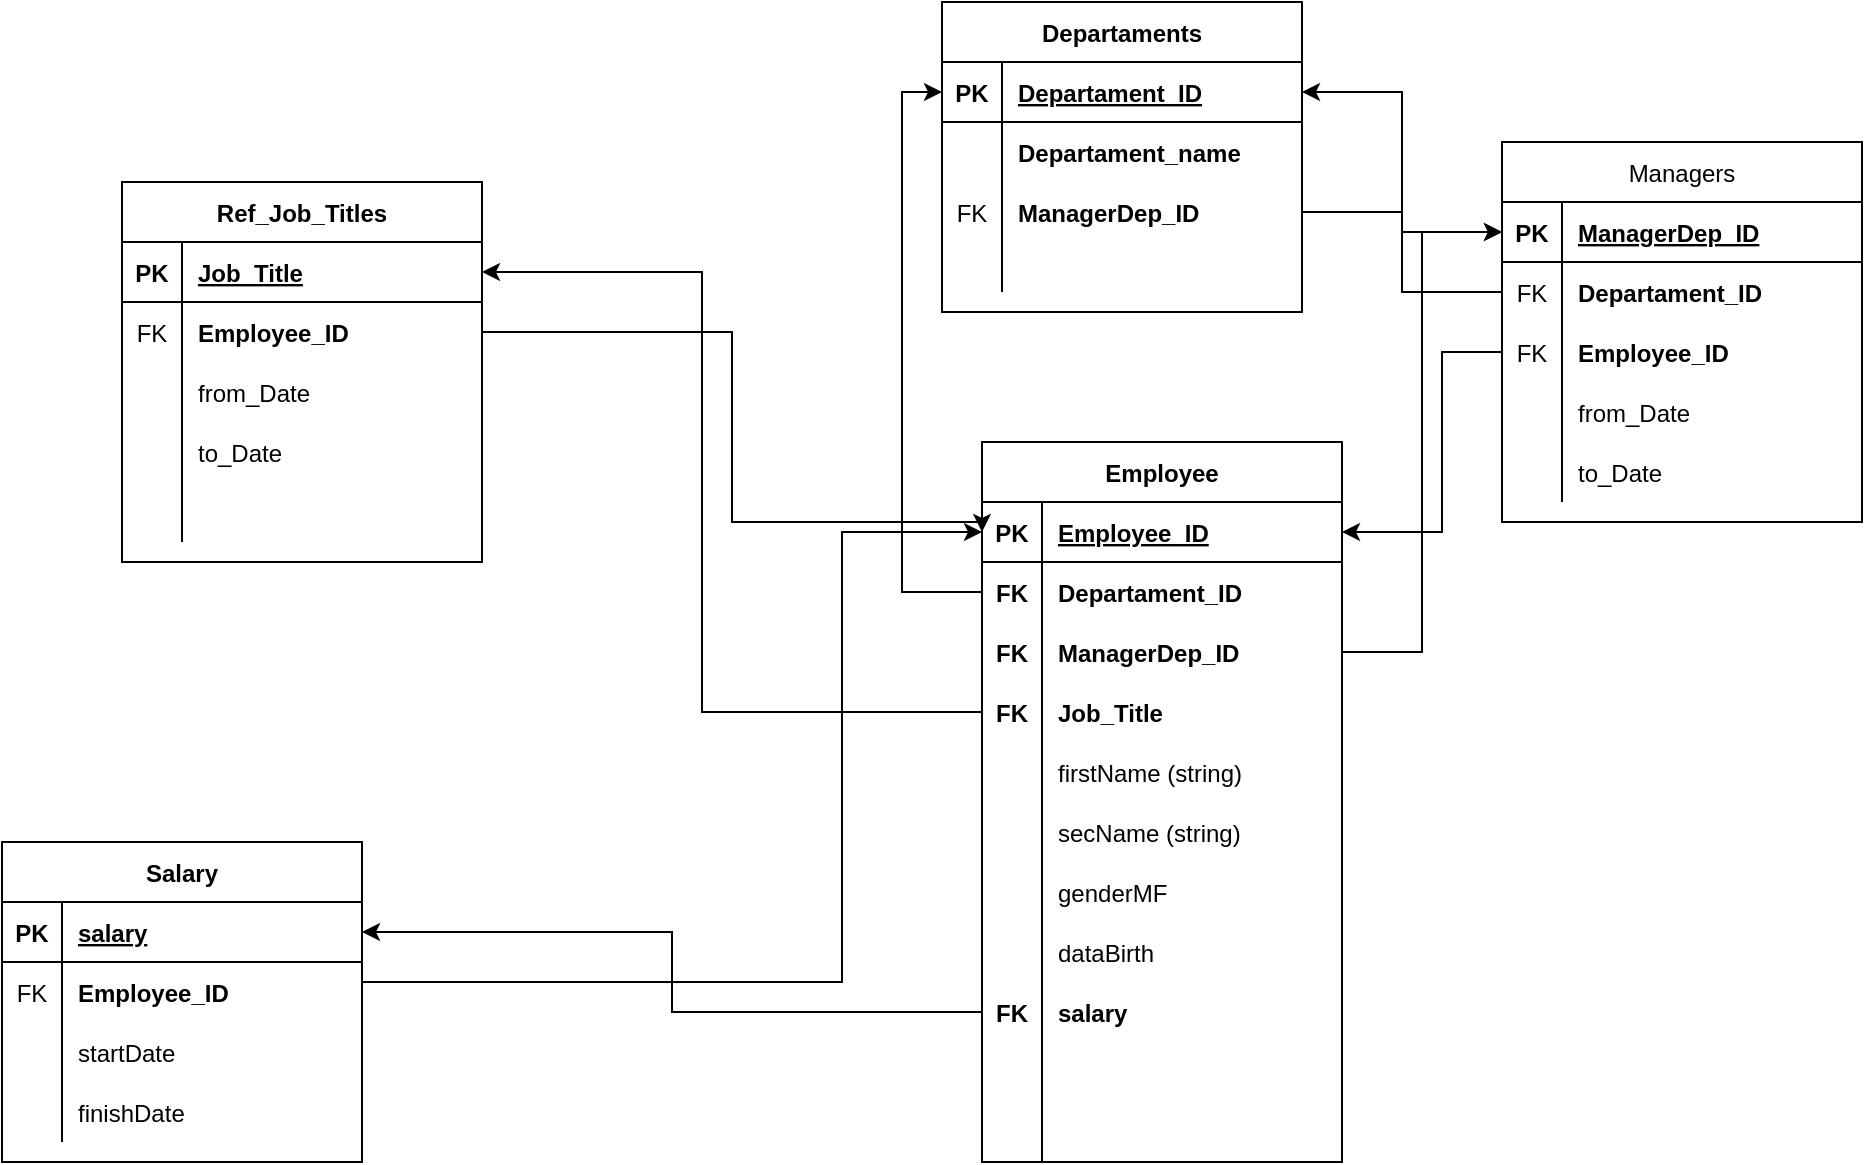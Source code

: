 <mxfile version="13.8.1" type="github">
  <diagram id="v65PNkJ61GbIifvFXmhB" name="Page-1">
    <mxGraphModel dx="2013" dy="578" grid="1" gridSize="10" guides="1" tooltips="1" connect="1" arrows="1" fold="1" page="1" pageScale="1" pageWidth="827" pageHeight="1169" math="0" shadow="0">
      <root>
        <mxCell id="0" />
        <mxCell id="1" parent="0" />
        <mxCell id="LOyZ8DNp9sTi-8k64zps-158" value="Departaments" style="shape=table;startSize=30;container=1;collapsible=1;childLayout=tableLayout;fixedRows=1;rowLines=0;fontStyle=1;align=center;resizeLast=1;" parent="1" vertex="1">
          <mxGeometry x="310" y="10" width="180" height="155" as="geometry" />
        </mxCell>
        <mxCell id="LOyZ8DNp9sTi-8k64zps-159" value="" style="shape=partialRectangle;collapsible=0;dropTarget=0;pointerEvents=0;fillColor=none;top=0;left=0;bottom=1;right=0;points=[[0,0.5],[1,0.5]];portConstraint=eastwest;" parent="LOyZ8DNp9sTi-8k64zps-158" vertex="1">
          <mxGeometry y="30" width="180" height="30" as="geometry" />
        </mxCell>
        <mxCell id="LOyZ8DNp9sTi-8k64zps-160" value="PK" style="shape=partialRectangle;connectable=0;fillColor=none;top=0;left=0;bottom=0;right=0;fontStyle=1;overflow=hidden;" parent="LOyZ8DNp9sTi-8k64zps-159" vertex="1">
          <mxGeometry width="30" height="30" as="geometry" />
        </mxCell>
        <mxCell id="LOyZ8DNp9sTi-8k64zps-161" value="Departament_ID" style="shape=partialRectangle;connectable=0;fillColor=none;top=0;left=0;bottom=0;right=0;align=left;spacingLeft=6;fontStyle=5;overflow=hidden;" parent="LOyZ8DNp9sTi-8k64zps-159" vertex="1">
          <mxGeometry x="30" width="150" height="30" as="geometry" />
        </mxCell>
        <mxCell id="LOyZ8DNp9sTi-8k64zps-162" value="" style="shape=partialRectangle;collapsible=0;dropTarget=0;pointerEvents=0;fillColor=none;top=0;left=0;bottom=0;right=0;points=[[0,0.5],[1,0.5]];portConstraint=eastwest;" parent="LOyZ8DNp9sTi-8k64zps-158" vertex="1">
          <mxGeometry y="60" width="180" height="30" as="geometry" />
        </mxCell>
        <mxCell id="LOyZ8DNp9sTi-8k64zps-163" value="" style="shape=partialRectangle;connectable=0;fillColor=none;top=0;left=0;bottom=0;right=0;editable=1;overflow=hidden;" parent="LOyZ8DNp9sTi-8k64zps-162" vertex="1">
          <mxGeometry width="30" height="30" as="geometry" />
        </mxCell>
        <mxCell id="LOyZ8DNp9sTi-8k64zps-164" value="Departament_name" style="shape=partialRectangle;connectable=0;fillColor=none;top=0;left=0;bottom=0;right=0;align=left;spacingLeft=6;overflow=hidden;fontStyle=1" parent="LOyZ8DNp9sTi-8k64zps-162" vertex="1">
          <mxGeometry x="30" width="150" height="30" as="geometry" />
        </mxCell>
        <mxCell id="LOyZ8DNp9sTi-8k64zps-165" value="" style="shape=partialRectangle;collapsible=0;dropTarget=0;pointerEvents=0;fillColor=none;top=0;left=0;bottom=0;right=0;points=[[0,0.5],[1,0.5]];portConstraint=eastwest;" parent="LOyZ8DNp9sTi-8k64zps-158" vertex="1">
          <mxGeometry y="90" width="180" height="30" as="geometry" />
        </mxCell>
        <mxCell id="LOyZ8DNp9sTi-8k64zps-166" value="FK" style="shape=partialRectangle;connectable=0;fillColor=none;top=0;left=0;bottom=0;right=0;editable=1;overflow=hidden;" parent="LOyZ8DNp9sTi-8k64zps-165" vertex="1">
          <mxGeometry width="30" height="30" as="geometry" />
        </mxCell>
        <mxCell id="LOyZ8DNp9sTi-8k64zps-167" value="ManagerDep_ID" style="shape=partialRectangle;connectable=0;fillColor=none;top=0;left=0;bottom=0;right=0;align=left;spacingLeft=6;overflow=hidden;fontStyle=1" parent="LOyZ8DNp9sTi-8k64zps-165" vertex="1">
          <mxGeometry x="30" width="150" height="30" as="geometry" />
        </mxCell>
        <mxCell id="LOyZ8DNp9sTi-8k64zps-168" value="" style="shape=partialRectangle;collapsible=0;dropTarget=0;pointerEvents=0;fillColor=none;top=0;left=0;bottom=0;right=0;points=[[0,0.5],[1,0.5]];portConstraint=eastwest;" parent="LOyZ8DNp9sTi-8k64zps-158" vertex="1">
          <mxGeometry y="120" width="180" height="25" as="geometry" />
        </mxCell>
        <mxCell id="LOyZ8DNp9sTi-8k64zps-169" value="" style="shape=partialRectangle;connectable=0;fillColor=none;top=0;left=0;bottom=0;right=0;editable=1;overflow=hidden;" parent="LOyZ8DNp9sTi-8k64zps-168" vertex="1">
          <mxGeometry width="30" height="25" as="geometry" />
        </mxCell>
        <mxCell id="LOyZ8DNp9sTi-8k64zps-170" value="" style="shape=partialRectangle;connectable=0;fillColor=none;top=0;left=0;bottom=0;right=0;align=left;spacingLeft=6;overflow=hidden;" parent="LOyZ8DNp9sTi-8k64zps-168" vertex="1">
          <mxGeometry x="30" width="150" height="25" as="geometry" />
        </mxCell>
        <mxCell id="LOyZ8DNp9sTi-8k64zps-1" value="Employee" style="shape=table;startSize=30;container=1;collapsible=1;childLayout=tableLayout;fixedRows=1;rowLines=0;fontStyle=1;align=center;resizeLast=1;" parent="1" vertex="1">
          <mxGeometry x="330" y="230" width="180" height="360" as="geometry" />
        </mxCell>
        <mxCell id="LOyZ8DNp9sTi-8k64zps-2" value="" style="shape=partialRectangle;collapsible=0;dropTarget=0;pointerEvents=0;fillColor=none;top=0;left=0;bottom=1;right=0;points=[[0,0.5],[1,0.5]];portConstraint=eastwest;" parent="LOyZ8DNp9sTi-8k64zps-1" vertex="1">
          <mxGeometry y="30" width="180" height="30" as="geometry" />
        </mxCell>
        <mxCell id="LOyZ8DNp9sTi-8k64zps-3" value="PK" style="shape=partialRectangle;connectable=0;fillColor=none;top=0;left=0;bottom=0;right=0;fontStyle=1;overflow=hidden;" parent="LOyZ8DNp9sTi-8k64zps-2" vertex="1">
          <mxGeometry width="30" height="30" as="geometry" />
        </mxCell>
        <mxCell id="LOyZ8DNp9sTi-8k64zps-4" value="Employee_ID" style="shape=partialRectangle;connectable=0;fillColor=none;top=0;left=0;bottom=0;right=0;align=left;spacingLeft=6;fontStyle=5;overflow=hidden;" parent="LOyZ8DNp9sTi-8k64zps-2" vertex="1">
          <mxGeometry x="30" width="150" height="30" as="geometry" />
        </mxCell>
        <mxCell id="LOyZ8DNp9sTi-8k64zps-5" value="" style="shape=partialRectangle;collapsible=0;dropTarget=0;pointerEvents=0;fillColor=none;top=0;left=0;bottom=0;right=0;points=[[0,0.5],[1,0.5]];portConstraint=eastwest;" parent="LOyZ8DNp9sTi-8k64zps-1" vertex="1">
          <mxGeometry y="60" width="180" height="30" as="geometry" />
        </mxCell>
        <mxCell id="LOyZ8DNp9sTi-8k64zps-6" value="FK" style="shape=partialRectangle;connectable=0;fillColor=none;top=0;left=0;bottom=0;right=0;editable=1;overflow=hidden;fontStyle=1" parent="LOyZ8DNp9sTi-8k64zps-5" vertex="1">
          <mxGeometry width="30" height="30" as="geometry" />
        </mxCell>
        <mxCell id="LOyZ8DNp9sTi-8k64zps-7" value="Departament_ID" style="shape=partialRectangle;connectable=0;fillColor=none;top=0;left=0;bottom=0;right=0;align=left;spacingLeft=6;overflow=hidden;fontStyle=1" parent="LOyZ8DNp9sTi-8k64zps-5" vertex="1">
          <mxGeometry x="30" width="150" height="30" as="geometry" />
        </mxCell>
        <mxCell id="LOyZ8DNp9sTi-8k64zps-86" value="" style="shape=partialRectangle;collapsible=0;dropTarget=0;pointerEvents=0;fillColor=none;top=0;left=0;bottom=0;right=0;points=[[0,0.5],[1,0.5]];portConstraint=eastwest;" parent="LOyZ8DNp9sTi-8k64zps-1" vertex="1">
          <mxGeometry y="90" width="180" height="30" as="geometry" />
        </mxCell>
        <mxCell id="LOyZ8DNp9sTi-8k64zps-87" value="FK" style="shape=partialRectangle;connectable=0;fillColor=none;top=0;left=0;bottom=0;right=0;editable=1;overflow=hidden;fontStyle=1" parent="LOyZ8DNp9sTi-8k64zps-86" vertex="1">
          <mxGeometry width="30" height="30" as="geometry" />
        </mxCell>
        <mxCell id="LOyZ8DNp9sTi-8k64zps-88" value="ManagerDep_ID" style="shape=partialRectangle;connectable=0;fillColor=none;top=0;left=0;bottom=0;right=0;align=left;spacingLeft=6;overflow=hidden;fontStyle=1" parent="LOyZ8DNp9sTi-8k64zps-86" vertex="1">
          <mxGeometry x="30" width="150" height="30" as="geometry" />
        </mxCell>
        <mxCell id="LOyZ8DNp9sTi-8k64zps-171" value="" style="shape=partialRectangle;collapsible=0;dropTarget=0;pointerEvents=0;fillColor=none;top=0;left=0;bottom=0;right=0;points=[[0,0.5],[1,0.5]];portConstraint=eastwest;" parent="LOyZ8DNp9sTi-8k64zps-1" vertex="1">
          <mxGeometry y="120" width="180" height="30" as="geometry" />
        </mxCell>
        <mxCell id="LOyZ8DNp9sTi-8k64zps-172" value="FK" style="shape=partialRectangle;connectable=0;fillColor=none;top=0;left=0;bottom=0;right=0;editable=1;overflow=hidden;fontStyle=1" parent="LOyZ8DNp9sTi-8k64zps-171" vertex="1">
          <mxGeometry width="30" height="30" as="geometry" />
        </mxCell>
        <mxCell id="LOyZ8DNp9sTi-8k64zps-173" value="Job_Title" style="shape=partialRectangle;connectable=0;fillColor=none;top=0;left=0;bottom=0;right=0;align=left;spacingLeft=6;overflow=hidden;fontStyle=1" parent="LOyZ8DNp9sTi-8k64zps-171" vertex="1">
          <mxGeometry x="30" width="150" height="30" as="geometry" />
        </mxCell>
        <mxCell id="LOyZ8DNp9sTi-8k64zps-127" value="" style="shape=partialRectangle;collapsible=0;dropTarget=0;pointerEvents=0;fillColor=none;top=0;left=0;bottom=0;right=0;points=[[0,0.5],[1,0.5]];portConstraint=eastwest;" parent="LOyZ8DNp9sTi-8k64zps-1" vertex="1">
          <mxGeometry y="150" width="180" height="30" as="geometry" />
        </mxCell>
        <mxCell id="LOyZ8DNp9sTi-8k64zps-128" value="" style="shape=partialRectangle;connectable=0;fillColor=none;top=0;left=0;bottom=0;right=0;editable=1;overflow=hidden;" parent="LOyZ8DNp9sTi-8k64zps-127" vertex="1">
          <mxGeometry width="30" height="30" as="geometry" />
        </mxCell>
        <mxCell id="LOyZ8DNp9sTi-8k64zps-129" value="firstName (string)" style="shape=partialRectangle;connectable=0;fillColor=none;top=0;left=0;bottom=0;right=0;align=left;spacingLeft=6;overflow=hidden;" parent="LOyZ8DNp9sTi-8k64zps-127" vertex="1">
          <mxGeometry x="30" width="150" height="30" as="geometry" />
        </mxCell>
        <mxCell id="LOyZ8DNp9sTi-8k64zps-8" value="" style="shape=partialRectangle;collapsible=0;dropTarget=0;pointerEvents=0;fillColor=none;top=0;left=0;bottom=0;right=0;points=[[0,0.5],[1,0.5]];portConstraint=eastwest;" parent="LOyZ8DNp9sTi-8k64zps-1" vertex="1">
          <mxGeometry y="180" width="180" height="30" as="geometry" />
        </mxCell>
        <mxCell id="LOyZ8DNp9sTi-8k64zps-9" value="" style="shape=partialRectangle;connectable=0;fillColor=none;top=0;left=0;bottom=0;right=0;editable=1;overflow=hidden;" parent="LOyZ8DNp9sTi-8k64zps-8" vertex="1">
          <mxGeometry width="30" height="30" as="geometry" />
        </mxCell>
        <mxCell id="LOyZ8DNp9sTi-8k64zps-10" value="secName (string)" style="shape=partialRectangle;connectable=0;fillColor=none;top=0;left=0;bottom=0;right=0;align=left;spacingLeft=6;overflow=hidden;" parent="LOyZ8DNp9sTi-8k64zps-8" vertex="1">
          <mxGeometry x="30" width="150" height="30" as="geometry" />
        </mxCell>
        <mxCell id="LOyZ8DNp9sTi-8k64zps-11" value="" style="shape=partialRectangle;collapsible=0;dropTarget=0;pointerEvents=0;fillColor=none;top=0;left=0;bottom=0;right=0;points=[[0,0.5],[1,0.5]];portConstraint=eastwest;" parent="LOyZ8DNp9sTi-8k64zps-1" vertex="1">
          <mxGeometry y="210" width="180" height="30" as="geometry" />
        </mxCell>
        <mxCell id="LOyZ8DNp9sTi-8k64zps-12" value="" style="shape=partialRectangle;connectable=0;fillColor=none;top=0;left=0;bottom=0;right=0;editable=1;overflow=hidden;" parent="LOyZ8DNp9sTi-8k64zps-11" vertex="1">
          <mxGeometry width="30" height="30" as="geometry" />
        </mxCell>
        <mxCell id="LOyZ8DNp9sTi-8k64zps-13" value="genderMF" style="shape=partialRectangle;connectable=0;fillColor=none;top=0;left=0;bottom=0;right=0;align=left;spacingLeft=6;overflow=hidden;" parent="LOyZ8DNp9sTi-8k64zps-11" vertex="1">
          <mxGeometry x="30" width="150" height="30" as="geometry" />
        </mxCell>
        <mxCell id="LOyZ8DNp9sTi-8k64zps-61" value="" style="shape=partialRectangle;collapsible=0;dropTarget=0;pointerEvents=0;fillColor=none;top=0;left=0;bottom=0;right=0;points=[[0,0.5],[1,0.5]];portConstraint=eastwest;" parent="LOyZ8DNp9sTi-8k64zps-1" vertex="1">
          <mxGeometry y="240" width="180" height="30" as="geometry" />
        </mxCell>
        <mxCell id="LOyZ8DNp9sTi-8k64zps-62" value="" style="shape=partialRectangle;connectable=0;fillColor=none;top=0;left=0;bottom=0;right=0;editable=1;overflow=hidden;" parent="LOyZ8DNp9sTi-8k64zps-61" vertex="1">
          <mxGeometry width="30" height="30" as="geometry" />
        </mxCell>
        <mxCell id="LOyZ8DNp9sTi-8k64zps-63" value="dataBirth" style="shape=partialRectangle;connectable=0;fillColor=none;top=0;left=0;bottom=0;right=0;align=left;spacingLeft=6;overflow=hidden;" parent="LOyZ8DNp9sTi-8k64zps-61" vertex="1">
          <mxGeometry x="30" width="150" height="30" as="geometry" />
        </mxCell>
        <mxCell id="LOyZ8DNp9sTi-8k64zps-152" value="" style="shape=partialRectangle;collapsible=0;dropTarget=0;pointerEvents=0;fillColor=none;top=0;left=0;bottom=0;right=0;points=[[0,0.5],[1,0.5]];portConstraint=eastwest;" parent="LOyZ8DNp9sTi-8k64zps-1" vertex="1">
          <mxGeometry y="270" width="180" height="30" as="geometry" />
        </mxCell>
        <mxCell id="LOyZ8DNp9sTi-8k64zps-153" value="FK" style="shape=partialRectangle;connectable=0;fillColor=none;top=0;left=0;bottom=0;right=0;editable=1;overflow=hidden;fontStyle=1" parent="LOyZ8DNp9sTi-8k64zps-152" vertex="1">
          <mxGeometry width="30" height="30" as="geometry" />
        </mxCell>
        <mxCell id="LOyZ8DNp9sTi-8k64zps-154" value="salary" style="shape=partialRectangle;connectable=0;fillColor=none;top=0;left=0;bottom=0;right=0;align=left;spacingLeft=6;overflow=hidden;fontStyle=1" parent="LOyZ8DNp9sTi-8k64zps-152" vertex="1">
          <mxGeometry x="30" width="150" height="30" as="geometry" />
        </mxCell>
        <mxCell id="LOyZ8DNp9sTi-8k64zps-155" value="" style="shape=partialRectangle;collapsible=0;dropTarget=0;pointerEvents=0;fillColor=none;top=0;left=0;bottom=0;right=0;points=[[0,0.5],[1,0.5]];portConstraint=eastwest;" parent="LOyZ8DNp9sTi-8k64zps-1" vertex="1">
          <mxGeometry y="300" width="180" height="30" as="geometry" />
        </mxCell>
        <mxCell id="LOyZ8DNp9sTi-8k64zps-156" value="" style="shape=partialRectangle;connectable=0;fillColor=none;top=0;left=0;bottom=0;right=0;editable=1;overflow=hidden;" parent="LOyZ8DNp9sTi-8k64zps-155" vertex="1">
          <mxGeometry width="30" height="30" as="geometry" />
        </mxCell>
        <mxCell id="LOyZ8DNp9sTi-8k64zps-157" value="" style="shape=partialRectangle;connectable=0;fillColor=none;top=0;left=0;bottom=0;right=0;align=left;spacingLeft=6;overflow=hidden;" parent="LOyZ8DNp9sTi-8k64zps-155" vertex="1">
          <mxGeometry x="30" width="150" height="30" as="geometry" />
        </mxCell>
        <mxCell id="LOyZ8DNp9sTi-8k64zps-200" value="" style="shape=partialRectangle;collapsible=0;dropTarget=0;pointerEvents=0;fillColor=none;top=0;left=0;bottom=0;right=0;points=[[0,0.5],[1,0.5]];portConstraint=eastwest;" parent="LOyZ8DNp9sTi-8k64zps-1" vertex="1">
          <mxGeometry y="330" width="180" height="30" as="geometry" />
        </mxCell>
        <mxCell id="LOyZ8DNp9sTi-8k64zps-201" value="" style="shape=partialRectangle;connectable=0;fillColor=none;top=0;left=0;bottom=0;right=0;editable=1;overflow=hidden;" parent="LOyZ8DNp9sTi-8k64zps-200" vertex="1">
          <mxGeometry width="30" height="30" as="geometry" />
        </mxCell>
        <mxCell id="LOyZ8DNp9sTi-8k64zps-202" value="" style="shape=partialRectangle;connectable=0;fillColor=none;top=0;left=0;bottom=0;right=0;align=left;spacingLeft=6;overflow=hidden;" parent="LOyZ8DNp9sTi-8k64zps-200" vertex="1">
          <mxGeometry x="30" width="150" height="30" as="geometry" />
        </mxCell>
        <mxCell id="LOyZ8DNp9sTi-8k64zps-174" value="Managers" style="shape=table;startSize=30;container=1;collapsible=1;childLayout=tableLayout;fixedRows=1;rowLines=0;fontStyle=0;align=center;resizeLast=1;" parent="1" vertex="1">
          <mxGeometry x="590" y="80" width="180" height="190" as="geometry" />
        </mxCell>
        <mxCell id="LOyZ8DNp9sTi-8k64zps-175" value="" style="shape=partialRectangle;collapsible=0;dropTarget=0;pointerEvents=0;fillColor=none;top=0;left=0;bottom=1;right=0;points=[[0,0.5],[1,0.5]];portConstraint=eastwest;" parent="LOyZ8DNp9sTi-8k64zps-174" vertex="1">
          <mxGeometry y="30" width="180" height="30" as="geometry" />
        </mxCell>
        <mxCell id="LOyZ8DNp9sTi-8k64zps-176" value="PK" style="shape=partialRectangle;connectable=0;fillColor=none;top=0;left=0;bottom=0;right=0;fontStyle=1;overflow=hidden;" parent="LOyZ8DNp9sTi-8k64zps-175" vertex="1">
          <mxGeometry width="30" height="30" as="geometry" />
        </mxCell>
        <mxCell id="LOyZ8DNp9sTi-8k64zps-177" value="ManagerDep_ID" style="shape=partialRectangle;connectable=0;fillColor=none;top=0;left=0;bottom=0;right=0;align=left;spacingLeft=6;fontStyle=5;overflow=hidden;" parent="LOyZ8DNp9sTi-8k64zps-175" vertex="1">
          <mxGeometry x="30" width="150" height="30" as="geometry" />
        </mxCell>
        <mxCell id="LOyZ8DNp9sTi-8k64zps-178" value="" style="shape=partialRectangle;collapsible=0;dropTarget=0;pointerEvents=0;fillColor=none;top=0;left=0;bottom=0;right=0;points=[[0,0.5],[1,0.5]];portConstraint=eastwest;fontStyle=1" parent="LOyZ8DNp9sTi-8k64zps-174" vertex="1">
          <mxGeometry y="60" width="180" height="30" as="geometry" />
        </mxCell>
        <mxCell id="LOyZ8DNp9sTi-8k64zps-179" value="FK" style="shape=partialRectangle;connectable=0;fillColor=none;top=0;left=0;bottom=0;right=0;editable=1;overflow=hidden;" parent="LOyZ8DNp9sTi-8k64zps-178" vertex="1">
          <mxGeometry width="30" height="30" as="geometry" />
        </mxCell>
        <mxCell id="LOyZ8DNp9sTi-8k64zps-180" value="Departament_ID" style="shape=partialRectangle;connectable=0;fillColor=none;top=0;left=0;bottom=0;right=0;align=left;spacingLeft=6;overflow=hidden;fontStyle=1" parent="LOyZ8DNp9sTi-8k64zps-178" vertex="1">
          <mxGeometry x="30" width="150" height="30" as="geometry" />
        </mxCell>
        <mxCell id="LOyZ8DNp9sTi-8k64zps-181" value="" style="shape=partialRectangle;collapsible=0;dropTarget=0;pointerEvents=0;fillColor=none;top=0;left=0;bottom=0;right=0;points=[[0,0.5],[1,0.5]];portConstraint=eastwest;" parent="LOyZ8DNp9sTi-8k64zps-174" vertex="1">
          <mxGeometry y="90" width="180" height="30" as="geometry" />
        </mxCell>
        <mxCell id="LOyZ8DNp9sTi-8k64zps-182" value="FK" style="shape=partialRectangle;connectable=0;fillColor=none;top=0;left=0;bottom=0;right=0;editable=1;overflow=hidden;" parent="LOyZ8DNp9sTi-8k64zps-181" vertex="1">
          <mxGeometry width="30" height="30" as="geometry" />
        </mxCell>
        <mxCell id="LOyZ8DNp9sTi-8k64zps-183" value="Employee_ID" style="shape=partialRectangle;connectable=0;fillColor=none;top=0;left=0;bottom=0;right=0;align=left;spacingLeft=6;overflow=hidden;fontStyle=1" parent="LOyZ8DNp9sTi-8k64zps-181" vertex="1">
          <mxGeometry x="30" width="150" height="30" as="geometry" />
        </mxCell>
        <mxCell id="LOyZ8DNp9sTi-8k64zps-184" value="" style="shape=partialRectangle;collapsible=0;dropTarget=0;pointerEvents=0;fillColor=none;top=0;left=0;bottom=0;right=0;points=[[0,0.5],[1,0.5]];portConstraint=eastwest;" parent="LOyZ8DNp9sTi-8k64zps-174" vertex="1">
          <mxGeometry y="120" width="180" height="30" as="geometry" />
        </mxCell>
        <mxCell id="LOyZ8DNp9sTi-8k64zps-185" value="" style="shape=partialRectangle;connectable=0;fillColor=none;top=0;left=0;bottom=0;right=0;editable=1;overflow=hidden;" parent="LOyZ8DNp9sTi-8k64zps-184" vertex="1">
          <mxGeometry width="30" height="30" as="geometry" />
        </mxCell>
        <mxCell id="LOyZ8DNp9sTi-8k64zps-186" value="from_Date" style="shape=partialRectangle;connectable=0;fillColor=none;top=0;left=0;bottom=0;right=0;align=left;spacingLeft=6;overflow=hidden;" parent="LOyZ8DNp9sTi-8k64zps-184" vertex="1">
          <mxGeometry x="30" width="150" height="30" as="geometry" />
        </mxCell>
        <mxCell id="8w9yFjpXjLLnzgPfrEKs-4" value="" style="shape=partialRectangle;collapsible=0;dropTarget=0;pointerEvents=0;fillColor=none;top=0;left=0;bottom=0;right=0;points=[[0,0.5],[1,0.5]];portConstraint=eastwest;" parent="LOyZ8DNp9sTi-8k64zps-174" vertex="1">
          <mxGeometry y="150" width="180" height="30" as="geometry" />
        </mxCell>
        <mxCell id="8w9yFjpXjLLnzgPfrEKs-5" value="" style="shape=partialRectangle;connectable=0;fillColor=none;top=0;left=0;bottom=0;right=0;editable=1;overflow=hidden;" parent="8w9yFjpXjLLnzgPfrEKs-4" vertex="1">
          <mxGeometry width="30" height="30" as="geometry" />
        </mxCell>
        <mxCell id="8w9yFjpXjLLnzgPfrEKs-6" value="to_Date" style="shape=partialRectangle;connectable=0;fillColor=none;top=0;left=0;bottom=0;right=0;align=left;spacingLeft=6;overflow=hidden;" parent="8w9yFjpXjLLnzgPfrEKs-4" vertex="1">
          <mxGeometry x="30" width="150" height="30" as="geometry" />
        </mxCell>
        <mxCell id="GzZb8C3erk4G7LxyKqwm-4" style="edgeStyle=orthogonalEdgeStyle;rounded=0;orthogonalLoop=1;jettySize=auto;html=1;" edge="1" parent="1" source="LOyZ8DNp9sTi-8k64zps-165" target="LOyZ8DNp9sTi-8k64zps-175">
          <mxGeometry relative="1" as="geometry" />
        </mxCell>
        <mxCell id="GzZb8C3erk4G7LxyKqwm-5" style="edgeStyle=orthogonalEdgeStyle;rounded=0;orthogonalLoop=1;jettySize=auto;html=1;entryX=0;entryY=0.5;entryDx=0;entryDy=0;" edge="1" parent="1" source="N5A0FvyLh5VZcnxC9_xn-5" target="LOyZ8DNp9sTi-8k64zps-2">
          <mxGeometry relative="1" as="geometry">
            <Array as="points">
              <mxPoint x="260" y="500" />
              <mxPoint x="260" y="275" />
            </Array>
          </mxGeometry>
        </mxCell>
        <mxCell id="GzZb8C3erk4G7LxyKqwm-6" style="edgeStyle=orthogonalEdgeStyle;rounded=0;orthogonalLoop=1;jettySize=auto;html=1;entryX=0;entryY=0.5;entryDx=0;entryDy=0;" edge="1" parent="1" source="LOyZ8DNp9sTi-8k64zps-191" target="LOyZ8DNp9sTi-8k64zps-2">
          <mxGeometry relative="1" as="geometry">
            <Array as="points">
              <mxPoint x="205" y="175" />
              <mxPoint x="205" y="270" />
              <mxPoint x="330" y="270" />
            </Array>
          </mxGeometry>
        </mxCell>
        <mxCell id="GzZb8C3erk4G7LxyKqwm-7" style="edgeStyle=orthogonalEdgeStyle;rounded=0;orthogonalLoop=1;jettySize=auto;html=1;entryX=0;entryY=0.5;entryDx=0;entryDy=0;" edge="1" parent="1" source="LOyZ8DNp9sTi-8k64zps-5" target="LOyZ8DNp9sTi-8k64zps-159">
          <mxGeometry relative="1" as="geometry" />
        </mxCell>
        <mxCell id="GzZb8C3erk4G7LxyKqwm-8" style="edgeStyle=orthogonalEdgeStyle;rounded=0;orthogonalLoop=1;jettySize=auto;html=1;entryX=0;entryY=0.5;entryDx=0;entryDy=0;" edge="1" parent="1" source="LOyZ8DNp9sTi-8k64zps-86" target="LOyZ8DNp9sTi-8k64zps-175">
          <mxGeometry relative="1" as="geometry" />
        </mxCell>
        <mxCell id="GzZb8C3erk4G7LxyKqwm-9" style="edgeStyle=orthogonalEdgeStyle;rounded=0;orthogonalLoop=1;jettySize=auto;html=1;entryX=1;entryY=0.5;entryDx=0;entryDy=0;" edge="1" parent="1" source="LOyZ8DNp9sTi-8k64zps-178" target="LOyZ8DNp9sTi-8k64zps-159">
          <mxGeometry relative="1" as="geometry" />
        </mxCell>
        <mxCell id="GzZb8C3erk4G7LxyKqwm-11" style="edgeStyle=orthogonalEdgeStyle;rounded=0;orthogonalLoop=1;jettySize=auto;html=1;entryX=1;entryY=0.5;entryDx=0;entryDy=0;" edge="1" parent="1" source="LOyZ8DNp9sTi-8k64zps-181" target="LOyZ8DNp9sTi-8k64zps-2">
          <mxGeometry relative="1" as="geometry">
            <Array as="points">
              <mxPoint x="560" y="185" />
              <mxPoint x="560" y="275" />
            </Array>
          </mxGeometry>
        </mxCell>
        <mxCell id="GzZb8C3erk4G7LxyKqwm-12" style="edgeStyle=orthogonalEdgeStyle;rounded=0;orthogonalLoop=1;jettySize=auto;html=1;entryX=1;entryY=0.5;entryDx=0;entryDy=0;" edge="1" parent="1" source="LOyZ8DNp9sTi-8k64zps-171" target="LOyZ8DNp9sTi-8k64zps-188">
          <mxGeometry relative="1" as="geometry">
            <Array as="points">
              <mxPoint x="190" y="365" />
              <mxPoint x="190" y="145" />
            </Array>
          </mxGeometry>
        </mxCell>
        <mxCell id="LOyZ8DNp9sTi-8k64zps-187" value="Ref_Job_Titles" style="shape=table;startSize=30;container=1;collapsible=1;childLayout=tableLayout;fixedRows=1;rowLines=0;fontStyle=1;align=center;resizeLast=1;" parent="1" vertex="1">
          <mxGeometry x="-100" y="100" width="180" height="190" as="geometry" />
        </mxCell>
        <mxCell id="LOyZ8DNp9sTi-8k64zps-188" value="" style="shape=partialRectangle;collapsible=0;dropTarget=0;pointerEvents=0;fillColor=none;top=0;left=0;bottom=1;right=0;points=[[0,0.5],[1,0.5]];portConstraint=eastwest;" parent="LOyZ8DNp9sTi-8k64zps-187" vertex="1">
          <mxGeometry y="30" width="180" height="30" as="geometry" />
        </mxCell>
        <mxCell id="LOyZ8DNp9sTi-8k64zps-189" value="PK" style="shape=partialRectangle;connectable=0;fillColor=none;top=0;left=0;bottom=0;right=0;fontStyle=1;overflow=hidden;" parent="LOyZ8DNp9sTi-8k64zps-188" vertex="1">
          <mxGeometry width="30" height="30" as="geometry" />
        </mxCell>
        <mxCell id="LOyZ8DNp9sTi-8k64zps-190" value="Job_Title" style="shape=partialRectangle;connectable=0;fillColor=none;top=0;left=0;bottom=0;right=0;align=left;spacingLeft=6;fontStyle=5;overflow=hidden;" parent="LOyZ8DNp9sTi-8k64zps-188" vertex="1">
          <mxGeometry x="30" width="150" height="30" as="geometry" />
        </mxCell>
        <mxCell id="LOyZ8DNp9sTi-8k64zps-191" value="" style="shape=partialRectangle;collapsible=0;dropTarget=0;pointerEvents=0;fillColor=none;top=0;left=0;bottom=0;right=0;points=[[0,0.5],[1,0.5]];portConstraint=eastwest;" parent="LOyZ8DNp9sTi-8k64zps-187" vertex="1">
          <mxGeometry y="60" width="180" height="30" as="geometry" />
        </mxCell>
        <mxCell id="LOyZ8DNp9sTi-8k64zps-192" value="FK" style="shape=partialRectangle;connectable=0;fillColor=none;top=0;left=0;bottom=0;right=0;editable=1;overflow=hidden;" parent="LOyZ8DNp9sTi-8k64zps-191" vertex="1">
          <mxGeometry width="30" height="30" as="geometry" />
        </mxCell>
        <mxCell id="LOyZ8DNp9sTi-8k64zps-193" value="Employee_ID" style="shape=partialRectangle;connectable=0;fillColor=none;top=0;left=0;bottom=0;right=0;align=left;spacingLeft=6;overflow=hidden;fontStyle=1" parent="LOyZ8DNp9sTi-8k64zps-191" vertex="1">
          <mxGeometry x="30" width="150" height="30" as="geometry" />
        </mxCell>
        <mxCell id="LOyZ8DNp9sTi-8k64zps-194" value="" style="shape=partialRectangle;collapsible=0;dropTarget=0;pointerEvents=0;fillColor=none;top=0;left=0;bottom=0;right=0;points=[[0,0.5],[1,0.5]];portConstraint=eastwest;" parent="LOyZ8DNp9sTi-8k64zps-187" vertex="1">
          <mxGeometry y="90" width="180" height="30" as="geometry" />
        </mxCell>
        <mxCell id="LOyZ8DNp9sTi-8k64zps-195" value="" style="shape=partialRectangle;connectable=0;fillColor=none;top=0;left=0;bottom=0;right=0;editable=1;overflow=hidden;" parent="LOyZ8DNp9sTi-8k64zps-194" vertex="1">
          <mxGeometry width="30" height="30" as="geometry" />
        </mxCell>
        <mxCell id="LOyZ8DNp9sTi-8k64zps-196" value="from_Date" style="shape=partialRectangle;connectable=0;fillColor=none;top=0;left=0;bottom=0;right=0;align=left;spacingLeft=6;overflow=hidden;" parent="LOyZ8DNp9sTi-8k64zps-194" vertex="1">
          <mxGeometry x="30" width="150" height="30" as="geometry" />
        </mxCell>
        <mxCell id="LOyZ8DNp9sTi-8k64zps-197" value="" style="shape=partialRectangle;collapsible=0;dropTarget=0;pointerEvents=0;fillColor=none;top=0;left=0;bottom=0;right=0;points=[[0,0.5],[1,0.5]];portConstraint=eastwest;" parent="LOyZ8DNp9sTi-8k64zps-187" vertex="1">
          <mxGeometry y="120" width="180" height="30" as="geometry" />
        </mxCell>
        <mxCell id="LOyZ8DNp9sTi-8k64zps-198" value="" style="shape=partialRectangle;connectable=0;fillColor=none;top=0;left=0;bottom=0;right=0;editable=1;overflow=hidden;" parent="LOyZ8DNp9sTi-8k64zps-197" vertex="1">
          <mxGeometry width="30" height="30" as="geometry" />
        </mxCell>
        <mxCell id="LOyZ8DNp9sTi-8k64zps-199" value="to_Date" style="shape=partialRectangle;connectable=0;fillColor=none;top=0;left=0;bottom=0;right=0;align=left;spacingLeft=6;overflow=hidden;" parent="LOyZ8DNp9sTi-8k64zps-197" vertex="1">
          <mxGeometry x="30" width="150" height="30" as="geometry" />
        </mxCell>
        <mxCell id="8w9yFjpXjLLnzgPfrEKs-1" value="" style="shape=partialRectangle;collapsible=0;dropTarget=0;pointerEvents=0;fillColor=none;top=0;left=0;bottom=0;right=0;points=[[0,0.5],[1,0.5]];portConstraint=eastwest;" parent="LOyZ8DNp9sTi-8k64zps-187" vertex="1">
          <mxGeometry y="150" width="180" height="30" as="geometry" />
        </mxCell>
        <mxCell id="8w9yFjpXjLLnzgPfrEKs-2" value="" style="shape=partialRectangle;connectable=0;fillColor=none;top=0;left=0;bottom=0;right=0;editable=1;overflow=hidden;" parent="8w9yFjpXjLLnzgPfrEKs-1" vertex="1">
          <mxGeometry width="30" height="30" as="geometry" />
        </mxCell>
        <mxCell id="8w9yFjpXjLLnzgPfrEKs-3" value="" style="shape=partialRectangle;connectable=0;fillColor=none;top=0;left=0;bottom=0;right=0;align=left;spacingLeft=6;overflow=hidden;" parent="8w9yFjpXjLLnzgPfrEKs-1" vertex="1">
          <mxGeometry x="30" width="150" height="30" as="geometry" />
        </mxCell>
        <mxCell id="N5A0FvyLh5VZcnxC9_xn-1" value="Salary" style="shape=table;startSize=30;container=1;collapsible=1;childLayout=tableLayout;fixedRows=1;rowLines=0;fontStyle=1;align=center;resizeLast=1;" parent="1" vertex="1">
          <mxGeometry x="-160" y="430" width="180" height="160" as="geometry" />
        </mxCell>
        <mxCell id="N5A0FvyLh5VZcnxC9_xn-2" value="" style="shape=partialRectangle;collapsible=0;dropTarget=0;pointerEvents=0;fillColor=none;top=0;left=0;bottom=1;right=0;points=[[0,0.5],[1,0.5]];portConstraint=eastwest;" parent="N5A0FvyLh5VZcnxC9_xn-1" vertex="1">
          <mxGeometry y="30" width="180" height="30" as="geometry" />
        </mxCell>
        <mxCell id="N5A0FvyLh5VZcnxC9_xn-3" value="PK" style="shape=partialRectangle;connectable=0;fillColor=none;top=0;left=0;bottom=0;right=0;fontStyle=1;overflow=hidden;" parent="N5A0FvyLh5VZcnxC9_xn-2" vertex="1">
          <mxGeometry width="30" height="30" as="geometry" />
        </mxCell>
        <mxCell id="N5A0FvyLh5VZcnxC9_xn-4" value="salary" style="shape=partialRectangle;connectable=0;fillColor=none;top=0;left=0;bottom=0;right=0;align=left;spacingLeft=6;fontStyle=5;overflow=hidden;" parent="N5A0FvyLh5VZcnxC9_xn-2" vertex="1">
          <mxGeometry x="30" width="150" height="30" as="geometry" />
        </mxCell>
        <mxCell id="N5A0FvyLh5VZcnxC9_xn-5" value="" style="shape=partialRectangle;collapsible=0;dropTarget=0;pointerEvents=0;fillColor=none;top=0;left=0;bottom=0;right=0;points=[[0,0.5],[1,0.5]];portConstraint=eastwest;fontStyle=1" parent="N5A0FvyLh5VZcnxC9_xn-1" vertex="1">
          <mxGeometry y="60" width="180" height="30" as="geometry" />
        </mxCell>
        <mxCell id="N5A0FvyLh5VZcnxC9_xn-6" value="FK" style="shape=partialRectangle;connectable=0;fillColor=none;top=0;left=0;bottom=0;right=0;editable=1;overflow=hidden;" parent="N5A0FvyLh5VZcnxC9_xn-5" vertex="1">
          <mxGeometry width="30" height="30" as="geometry" />
        </mxCell>
        <mxCell id="N5A0FvyLh5VZcnxC9_xn-7" value="Employee_ID" style="shape=partialRectangle;connectable=0;fillColor=none;top=0;left=0;bottom=0;right=0;align=left;spacingLeft=6;overflow=hidden;fontStyle=1" parent="N5A0FvyLh5VZcnxC9_xn-5" vertex="1">
          <mxGeometry x="30" width="150" height="30" as="geometry" />
        </mxCell>
        <mxCell id="N5A0FvyLh5VZcnxC9_xn-8" value="" style="shape=partialRectangle;collapsible=0;dropTarget=0;pointerEvents=0;fillColor=none;top=0;left=0;bottom=0;right=0;points=[[0,0.5],[1,0.5]];portConstraint=eastwest;" parent="N5A0FvyLh5VZcnxC9_xn-1" vertex="1">
          <mxGeometry y="90" width="180" height="30" as="geometry" />
        </mxCell>
        <mxCell id="N5A0FvyLh5VZcnxC9_xn-9" value="" style="shape=partialRectangle;connectable=0;fillColor=none;top=0;left=0;bottom=0;right=0;editable=1;overflow=hidden;" parent="N5A0FvyLh5VZcnxC9_xn-8" vertex="1">
          <mxGeometry width="30" height="30" as="geometry" />
        </mxCell>
        <mxCell id="N5A0FvyLh5VZcnxC9_xn-10" value="startDate" style="shape=partialRectangle;connectable=0;fillColor=none;top=0;left=0;bottom=0;right=0;align=left;spacingLeft=6;overflow=hidden;" parent="N5A0FvyLh5VZcnxC9_xn-8" vertex="1">
          <mxGeometry x="30" width="150" height="30" as="geometry" />
        </mxCell>
        <mxCell id="N5A0FvyLh5VZcnxC9_xn-11" value="" style="shape=partialRectangle;collapsible=0;dropTarget=0;pointerEvents=0;fillColor=none;top=0;left=0;bottom=0;right=0;points=[[0,0.5],[1,0.5]];portConstraint=eastwest;" parent="N5A0FvyLh5VZcnxC9_xn-1" vertex="1">
          <mxGeometry y="120" width="180" height="30" as="geometry" />
        </mxCell>
        <mxCell id="N5A0FvyLh5VZcnxC9_xn-12" value="" style="shape=partialRectangle;connectable=0;fillColor=none;top=0;left=0;bottom=0;right=0;editable=1;overflow=hidden;" parent="N5A0FvyLh5VZcnxC9_xn-11" vertex="1">
          <mxGeometry width="30" height="30" as="geometry" />
        </mxCell>
        <mxCell id="N5A0FvyLh5VZcnxC9_xn-13" value="finishDate" style="shape=partialRectangle;connectable=0;fillColor=none;top=0;left=0;bottom=0;right=0;align=left;spacingLeft=6;overflow=hidden;" parent="N5A0FvyLh5VZcnxC9_xn-11" vertex="1">
          <mxGeometry x="30" width="150" height="30" as="geometry" />
        </mxCell>
        <mxCell id="GzZb8C3erk4G7LxyKqwm-17" style="edgeStyle=orthogonalEdgeStyle;rounded=0;orthogonalLoop=1;jettySize=auto;html=1;entryX=1;entryY=0.5;entryDx=0;entryDy=0;" edge="1" parent="1" source="LOyZ8DNp9sTi-8k64zps-152" target="N5A0FvyLh5VZcnxC9_xn-2">
          <mxGeometry relative="1" as="geometry" />
        </mxCell>
      </root>
    </mxGraphModel>
  </diagram>
</mxfile>
